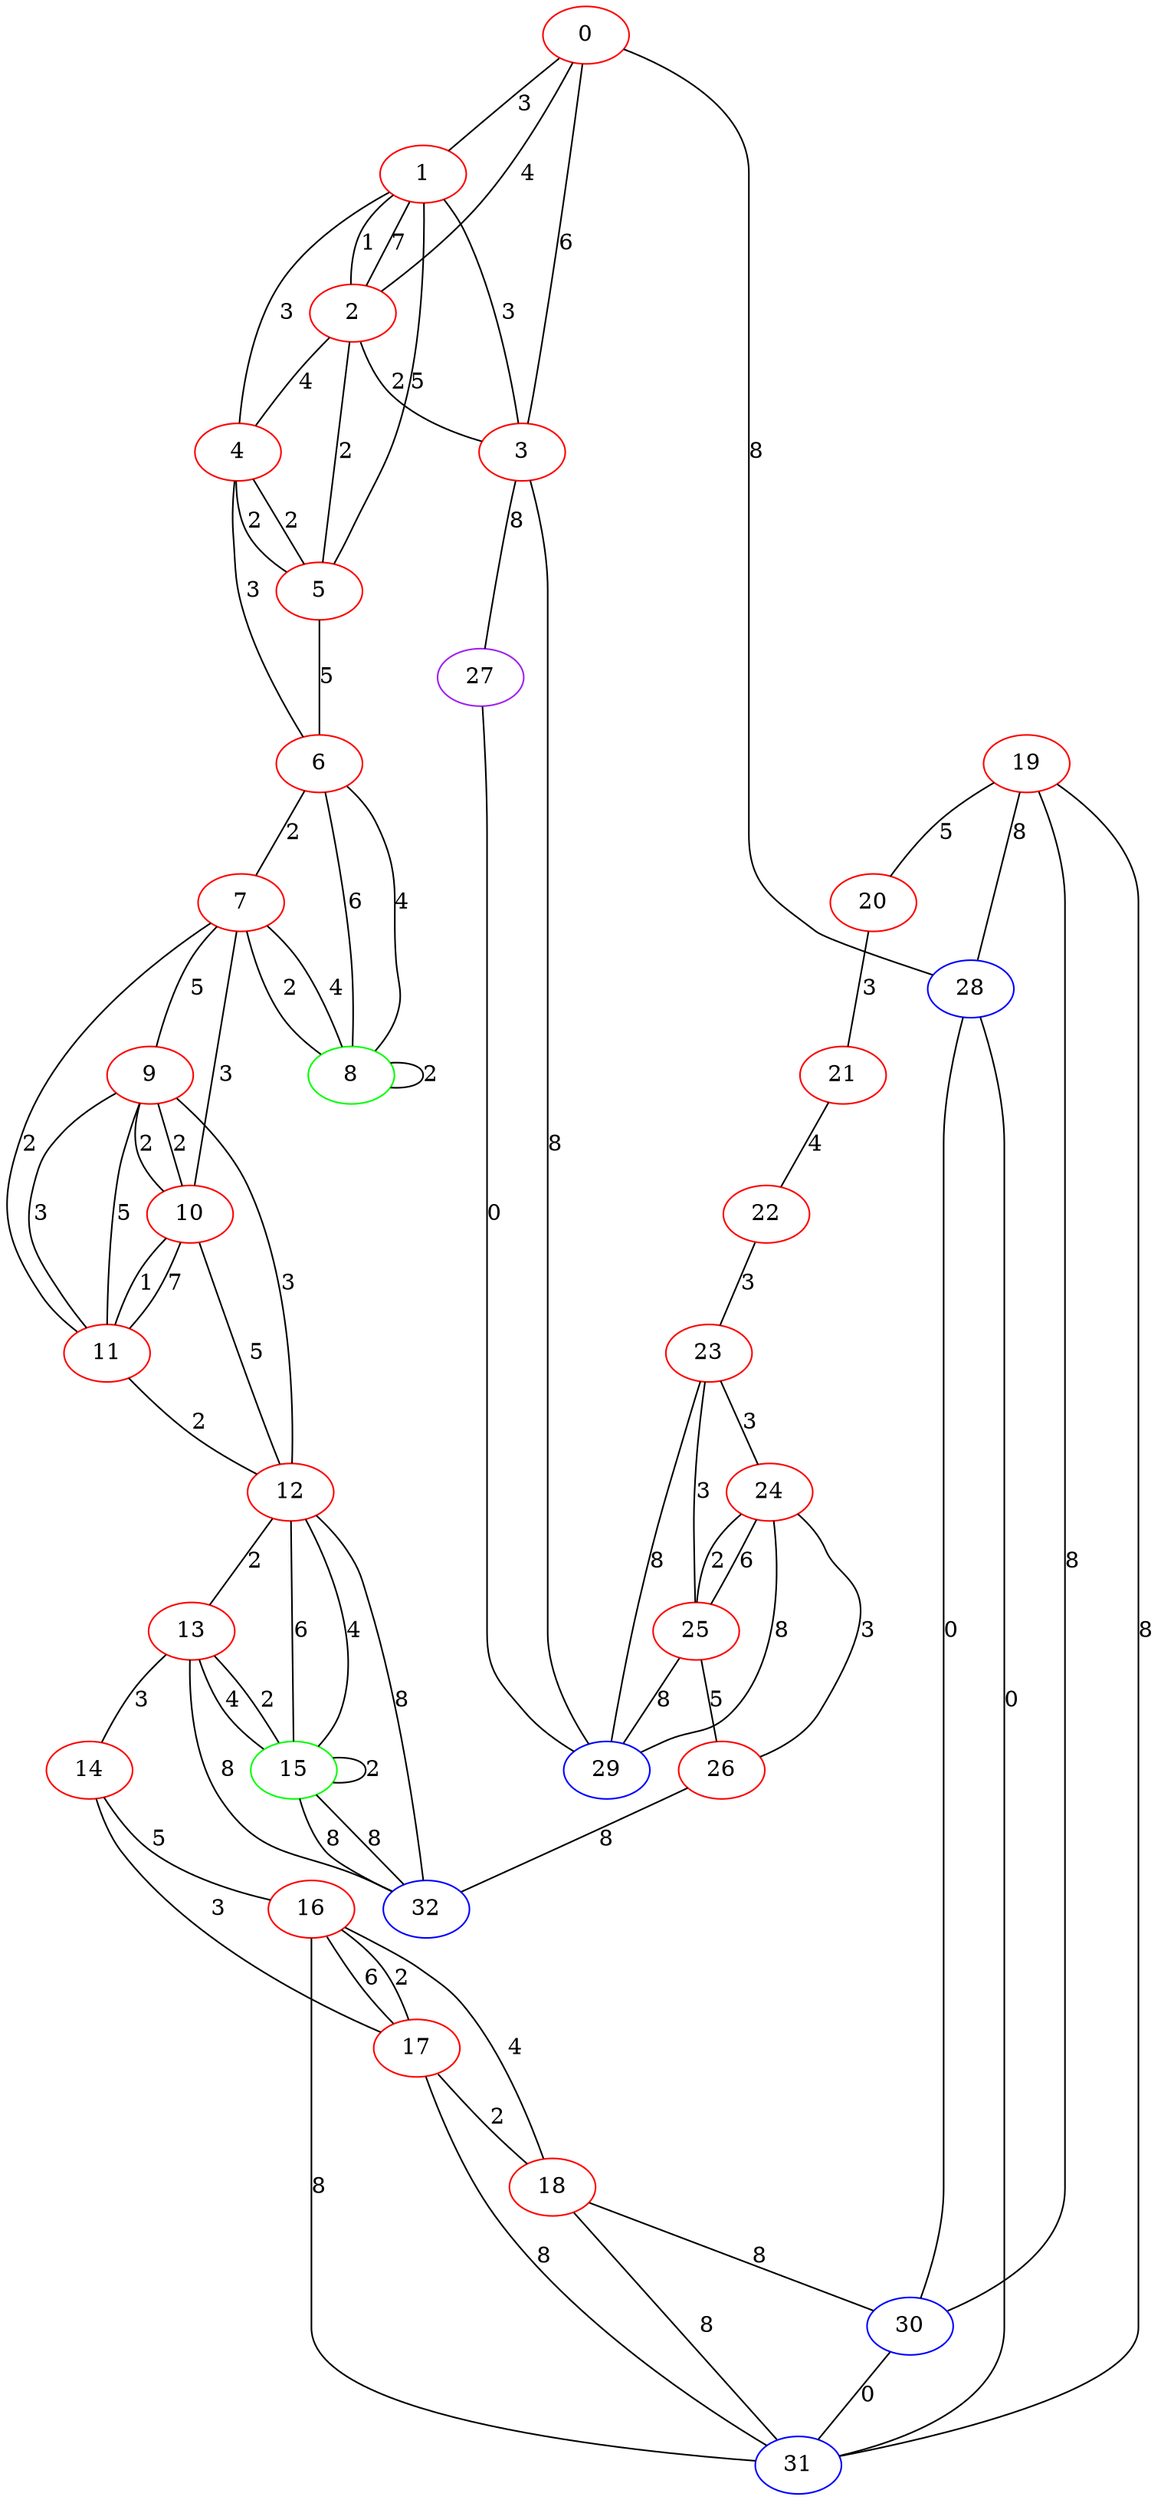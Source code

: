 graph "" {
0 [color=red, weight=1];
1 [color=red, weight=1];
2 [color=red, weight=1];
3 [color=red, weight=1];
4 [color=red, weight=1];
5 [color=red, weight=1];
6 [color=red, weight=1];
7 [color=red, weight=1];
8 [color=green, weight=2];
9 [color=red, weight=1];
10 [color=red, weight=1];
11 [color=red, weight=1];
12 [color=red, weight=1];
13 [color=red, weight=1];
14 [color=red, weight=1];
15 [color=green, weight=2];
16 [color=red, weight=1];
17 [color=red, weight=1];
18 [color=red, weight=1];
19 [color=red, weight=1];
20 [color=red, weight=1];
21 [color=red, weight=1];
22 [color=red, weight=1];
23 [color=red, weight=1];
24 [color=red, weight=1];
25 [color=red, weight=1];
26 [color=red, weight=1];
27 [color=purple, weight=4];
28 [color=blue, weight=3];
29 [color=blue, weight=3];
30 [color=blue, weight=3];
31 [color=blue, weight=3];
32 [color=blue, weight=3];
0 -- 1  [key=0, label=3];
0 -- 2  [key=0, label=4];
0 -- 3  [key=0, label=6];
0 -- 28  [key=0, label=8];
1 -- 2  [key=0, label=7];
1 -- 2  [key=1, label=1];
1 -- 3  [key=0, label=3];
1 -- 4  [key=0, label=3];
1 -- 5  [key=0, label=5];
2 -- 3  [key=0, label=2];
2 -- 4  [key=0, label=4];
2 -- 5  [key=0, label=2];
3 -- 27  [key=0, label=8];
3 -- 29  [key=0, label=8];
4 -- 5  [key=0, label=2];
4 -- 5  [key=1, label=2];
4 -- 6  [key=0, label=3];
5 -- 6  [key=0, label=5];
6 -- 8  [key=0, label=4];
6 -- 8  [key=1, label=6];
6 -- 7  [key=0, label=2];
7 -- 8  [key=0, label=2];
7 -- 8  [key=1, label=4];
7 -- 9  [key=0, label=5];
7 -- 10  [key=0, label=3];
7 -- 11  [key=0, label=2];
8 -- 8  [key=0, label=2];
9 -- 10  [key=0, label=2];
9 -- 10  [key=1, label=2];
9 -- 11  [key=0, label=3];
9 -- 11  [key=1, label=5];
9 -- 12  [key=0, label=3];
10 -- 11  [key=0, label=1];
10 -- 11  [key=1, label=7];
10 -- 12  [key=0, label=5];
11 -- 12  [key=0, label=2];
12 -- 32  [key=0, label=8];
12 -- 13  [key=0, label=2];
12 -- 15  [key=0, label=4];
12 -- 15  [key=1, label=6];
13 -- 32  [key=0, label=8];
13 -- 14  [key=0, label=3];
13 -- 15  [key=0, label=2];
13 -- 15  [key=1, label=4];
14 -- 16  [key=0, label=5];
14 -- 17  [key=0, label=3];
15 -- 32  [key=0, label=8];
15 -- 32  [key=1, label=8];
15 -- 15  [key=0, label=2];
16 -- 17  [key=0, label=2];
16 -- 17  [key=1, label=6];
16 -- 18  [key=0, label=4];
16 -- 31  [key=0, label=8];
17 -- 18  [key=0, label=2];
17 -- 31  [key=0, label=8];
18 -- 30  [key=0, label=8];
18 -- 31  [key=0, label=8];
19 -- 28  [key=0, label=8];
19 -- 20  [key=0, label=5];
19 -- 30  [key=0, label=8];
19 -- 31  [key=0, label=8];
20 -- 21  [key=0, label=3];
21 -- 22  [key=0, label=4];
22 -- 23  [key=0, label=3];
23 -- 24  [key=0, label=3];
23 -- 25  [key=0, label=3];
23 -- 29  [key=0, label=8];
24 -- 25  [key=0, label=6];
24 -- 25  [key=1, label=2];
24 -- 26  [key=0, label=3];
24 -- 29  [key=0, label=8];
25 -- 26  [key=0, label=5];
25 -- 29  [key=0, label=8];
26 -- 32  [key=0, label=8];
27 -- 29  [key=0, label=0];
28 -- 30  [key=0, label=0];
28 -- 31  [key=0, label=0];
30 -- 31  [key=0, label=0];
}
